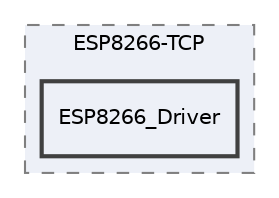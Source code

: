 digraph "C:/Users/Topuz/STM32CubeIDE/workspace_1.6.0/ESP8266-TCP-IP/ESP8266-TCP/ESP8266_Driver"
{
 // LATEX_PDF_SIZE
  edge [fontname="Helvetica",fontsize="10",labelfontname="Helvetica",labelfontsize="10"];
  node [fontname="Helvetica",fontsize="10",shape=record];
  compound=true
  subgraph clusterdir_d6aca0299a5d43c1e78297d4936c59f3 {
    graph [ bgcolor="#edf0f7", pencolor="grey50", style="filled,dashed,", label="ESP8266-TCP", fontname="Helvetica", fontsize="10", URL="dir_d6aca0299a5d43c1e78297d4936c59f3.html"]
  dir_98f227cb0ffcb3c08632274f7c31a478 [shape=box, label="ESP8266_Driver", style="filled,bold,", fillcolor="#edf0f7", color="grey25", URL="dir_98f227cb0ffcb3c08632274f7c31a478.html"];
  }
}
